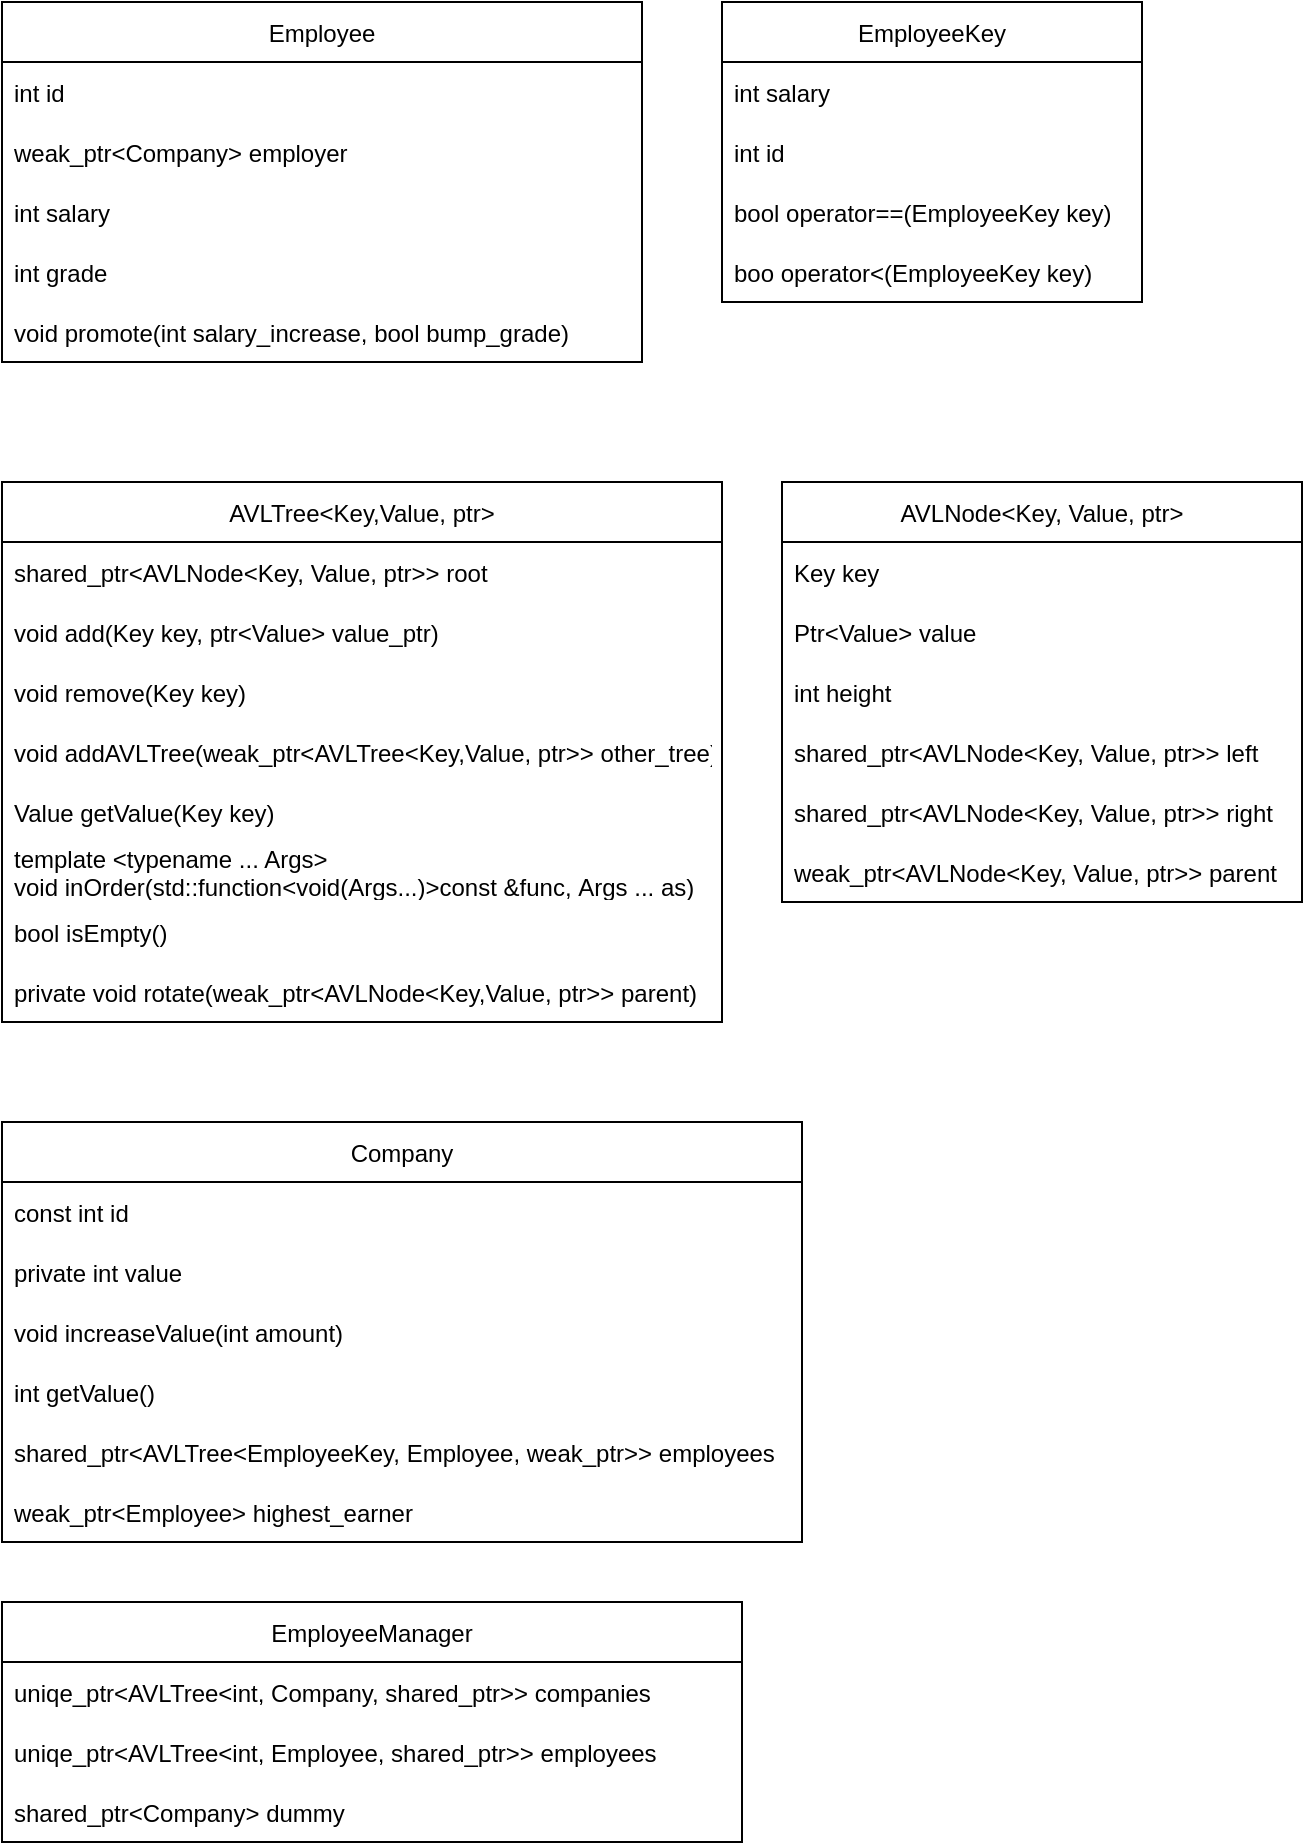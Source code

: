 <mxfile version="17.5.0" type="device"><diagram id="6FkEnTchNGpPIgg0y0L7" name="Page-1"><mxGraphModel dx="1022" dy="428" grid="1" gridSize="10" guides="1" tooltips="1" connect="1" arrows="1" fold="1" page="1" pageScale="1" pageWidth="850" pageHeight="1100" math="0" shadow="0"><root><mxCell id="0"/><mxCell id="1" parent="0"/><mxCell id="yOsI8m10Czzsics0cBX6-1" value="Company" style="swimlane;fontStyle=0;childLayout=stackLayout;horizontal=1;startSize=30;horizontalStack=0;resizeParent=1;resizeParentMax=0;resizeLast=0;collapsible=1;marginBottom=0;" parent="1" vertex="1"><mxGeometry y="600" width="400" height="210" as="geometry"/></mxCell><mxCell id="yOsI8m10Czzsics0cBX6-2" value="const int id" style="text;strokeColor=none;fillColor=none;align=left;verticalAlign=middle;spacingLeft=4;spacingRight=4;overflow=hidden;points=[[0,0.5],[1,0.5]];portConstraint=eastwest;rotatable=0;" parent="yOsI8m10Czzsics0cBX6-1" vertex="1"><mxGeometry y="30" width="400" height="30" as="geometry"/></mxCell><mxCell id="yOsI8m10Czzsics0cBX6-3" value="private int value" style="text;strokeColor=none;fillColor=none;align=left;verticalAlign=middle;spacingLeft=4;spacingRight=4;overflow=hidden;points=[[0,0.5],[1,0.5]];portConstraint=eastwest;rotatable=0;" parent="yOsI8m10Czzsics0cBX6-1" vertex="1"><mxGeometry y="60" width="400" height="30" as="geometry"/></mxCell><mxCell id="yOsI8m10Czzsics0cBX6-47" value="void increaseValue(int amount)" style="text;strokeColor=none;fillColor=none;align=left;verticalAlign=middle;spacingLeft=4;spacingRight=4;overflow=hidden;points=[[0,0.5],[1,0.5]];portConstraint=eastwest;rotatable=0;" parent="yOsI8m10Czzsics0cBX6-1" vertex="1"><mxGeometry y="90" width="400" height="30" as="geometry"/></mxCell><mxCell id="yOsI8m10Czzsics0cBX6-46" value="int getValue()" style="text;strokeColor=none;fillColor=none;align=left;verticalAlign=middle;spacingLeft=4;spacingRight=4;overflow=hidden;points=[[0,0.5],[1,0.5]];portConstraint=eastwest;rotatable=0;" parent="yOsI8m10Czzsics0cBX6-1" vertex="1"><mxGeometry y="120" width="400" height="30" as="geometry"/></mxCell><mxCell id="yOsI8m10Czzsics0cBX6-4" value="shared_ptr&lt;AVLTree&lt;EmployeeKey, Employee, weak_ptr&gt;&gt; employees" style="text;strokeColor=none;fillColor=none;align=left;verticalAlign=middle;spacingLeft=4;spacingRight=4;overflow=hidden;points=[[0,0.5],[1,0.5]];portConstraint=eastwest;rotatable=0;" parent="yOsI8m10Czzsics0cBX6-1" vertex="1"><mxGeometry y="150" width="400" height="30" as="geometry"/></mxCell><mxCell id="yOsI8m10Czzsics0cBX6-5" value="weak_ptr&lt;Employee&gt; highest_earner" style="text;strokeColor=none;fillColor=none;align=left;verticalAlign=middle;spacingLeft=4;spacingRight=4;overflow=hidden;points=[[0,0.5],[1,0.5]];portConstraint=eastwest;rotatable=0;" parent="yOsI8m10Czzsics0cBX6-1" vertex="1"><mxGeometry y="180" width="400" height="30" as="geometry"/></mxCell><mxCell id="yOsI8m10Czzsics0cBX6-7" value="Employee" style="swimlane;fontStyle=0;childLayout=stackLayout;horizontal=1;startSize=30;horizontalStack=0;resizeParent=1;resizeParentMax=0;resizeLast=0;collapsible=1;marginBottom=0;" parent="1" vertex="1"><mxGeometry y="40" width="320" height="180" as="geometry"/></mxCell><mxCell id="yOsI8m10Czzsics0cBX6-8" value="int id" style="text;strokeColor=none;fillColor=none;align=left;verticalAlign=middle;spacingLeft=4;spacingRight=4;overflow=hidden;points=[[0,0.5],[1,0.5]];portConstraint=eastwest;rotatable=0;" parent="yOsI8m10Czzsics0cBX6-7" vertex="1"><mxGeometry y="30" width="320" height="30" as="geometry"/></mxCell><mxCell id="yOsI8m10Czzsics0cBX6-9" value="weak_ptr&lt;Company&gt; employer" style="text;strokeColor=none;fillColor=none;align=left;verticalAlign=middle;spacingLeft=4;spacingRight=4;overflow=hidden;points=[[0,0.5],[1,0.5]];portConstraint=eastwest;rotatable=0;" parent="yOsI8m10Czzsics0cBX6-7" vertex="1"><mxGeometry y="60" width="320" height="30" as="geometry"/></mxCell><mxCell id="yOsI8m10Czzsics0cBX6-10" value="int salary" style="text;strokeColor=none;fillColor=none;align=left;verticalAlign=middle;spacingLeft=4;spacingRight=4;overflow=hidden;points=[[0,0.5],[1,0.5]];portConstraint=eastwest;rotatable=0;" parent="yOsI8m10Czzsics0cBX6-7" vertex="1"><mxGeometry y="90" width="320" height="30" as="geometry"/></mxCell><mxCell id="yOsI8m10Czzsics0cBX6-11" value="int grade" style="text;strokeColor=none;fillColor=none;align=left;verticalAlign=middle;spacingLeft=4;spacingRight=4;overflow=hidden;points=[[0,0.5],[1,0.5]];portConstraint=eastwest;rotatable=0;" parent="yOsI8m10Czzsics0cBX6-7" vertex="1"><mxGeometry y="120" width="320" height="30" as="geometry"/></mxCell><mxCell id="yOsI8m10Czzsics0cBX6-48" value="void promote(int salary_increase, bool bump_grade)" style="text;strokeColor=none;fillColor=none;align=left;verticalAlign=middle;spacingLeft=4;spacingRight=4;overflow=hidden;points=[[0,0.5],[1,0.5]];portConstraint=eastwest;rotatable=0;" parent="yOsI8m10Czzsics0cBX6-7" vertex="1"><mxGeometry y="150" width="320" height="30" as="geometry"/></mxCell><mxCell id="yOsI8m10Czzsics0cBX6-17" value="EmployeeKey" style="swimlane;fontStyle=0;childLayout=stackLayout;horizontal=1;startSize=30;horizontalStack=0;resizeParent=1;resizeParentMax=0;resizeLast=0;collapsible=1;marginBottom=0;" parent="1" vertex="1"><mxGeometry x="360" y="40" width="210" height="150" as="geometry"/></mxCell><mxCell id="yOsI8m10Czzsics0cBX6-18" value="int salary" style="text;strokeColor=none;fillColor=none;align=left;verticalAlign=middle;spacingLeft=4;spacingRight=4;overflow=hidden;points=[[0,0.5],[1,0.5]];portConstraint=eastwest;rotatable=0;" parent="yOsI8m10Czzsics0cBX6-17" vertex="1"><mxGeometry y="30" width="210" height="30" as="geometry"/></mxCell><mxCell id="yOsI8m10Czzsics0cBX6-19" value="int id" style="text;strokeColor=none;fillColor=none;align=left;verticalAlign=middle;spacingLeft=4;spacingRight=4;overflow=hidden;points=[[0,0.5],[1,0.5]];portConstraint=eastwest;rotatable=0;" parent="yOsI8m10Czzsics0cBX6-17" vertex="1"><mxGeometry y="60" width="210" height="30" as="geometry"/></mxCell><mxCell id="yOsI8m10Czzsics0cBX6-50" value="bool operator==(EmployeeKey key)" style="text;strokeColor=none;fillColor=none;align=left;verticalAlign=middle;spacingLeft=4;spacingRight=4;overflow=hidden;points=[[0,0.5],[1,0.5]];portConstraint=eastwest;rotatable=0;" parent="yOsI8m10Czzsics0cBX6-17" vertex="1"><mxGeometry y="90" width="210" height="30" as="geometry"/></mxCell><mxCell id="yOsI8m10Czzsics0cBX6-49" value="boo operator&lt;(EmployeeKey key)" style="text;strokeColor=none;fillColor=none;align=left;verticalAlign=middle;spacingLeft=4;spacingRight=4;overflow=hidden;points=[[0,0.5],[1,0.5]];portConstraint=eastwest;rotatable=0;" parent="yOsI8m10Czzsics0cBX6-17" vertex="1"><mxGeometry y="120" width="210" height="30" as="geometry"/></mxCell><mxCell id="yOsI8m10Czzsics0cBX6-21" value="EmployeeManager" style="swimlane;fontStyle=0;childLayout=stackLayout;horizontal=1;startSize=30;horizontalStack=0;resizeParent=1;resizeParentMax=0;resizeLast=0;collapsible=1;marginBottom=0;" parent="1" vertex="1"><mxGeometry y="840" width="370" height="120" as="geometry"/></mxCell><mxCell id="yOsI8m10Czzsics0cBX6-22" value="uniqe_ptr&lt;AVLTree&lt;int, Company, shared_ptr&gt;&gt; companies" style="text;strokeColor=none;fillColor=none;align=left;verticalAlign=middle;spacingLeft=4;spacingRight=4;overflow=hidden;points=[[0,0.5],[1,0.5]];portConstraint=eastwest;rotatable=0;" parent="yOsI8m10Czzsics0cBX6-21" vertex="1"><mxGeometry y="30" width="370" height="30" as="geometry"/></mxCell><mxCell id="yOsI8m10Czzsics0cBX6-23" value="uniqe_ptr&lt;AVLTree&lt;int, Employee, shared_ptr&gt;&gt; employees" style="text;strokeColor=none;fillColor=none;align=left;verticalAlign=middle;spacingLeft=4;spacingRight=4;overflow=hidden;points=[[0,0.5],[1,0.5]];portConstraint=eastwest;rotatable=0;" parent="yOsI8m10Czzsics0cBX6-21" vertex="1"><mxGeometry y="60" width="370" height="30" as="geometry"/></mxCell><mxCell id="yOsI8m10Czzsics0cBX6-25" value="shared_ptr&lt;Company&gt; dummy" style="text;strokeColor=none;fillColor=none;align=left;verticalAlign=middle;spacingLeft=4;spacingRight=4;overflow=hidden;points=[[0,0.5],[1,0.5]];portConstraint=eastwest;rotatable=0;" parent="yOsI8m10Czzsics0cBX6-21" vertex="1"><mxGeometry y="90" width="370" height="30" as="geometry"/></mxCell><mxCell id="yOsI8m10Czzsics0cBX6-26" value="AVLTree&lt;Key,Value, ptr&gt;" style="swimlane;fontStyle=0;childLayout=stackLayout;horizontal=1;startSize=30;horizontalStack=0;resizeParent=1;resizeParentMax=0;resizeLast=0;collapsible=1;marginBottom=0;" parent="1" vertex="1"><mxGeometry y="280" width="360" height="270" as="geometry"/></mxCell><mxCell id="yOsI8m10Czzsics0cBX6-27" value="shared_ptr&lt;AVLNode&lt;Key, Value, ptr&gt;&gt; root" style="text;strokeColor=none;fillColor=none;align=left;verticalAlign=middle;spacingLeft=4;spacingRight=4;overflow=hidden;points=[[0,0.5],[1,0.5]];portConstraint=eastwest;rotatable=0;" parent="yOsI8m10Czzsics0cBX6-26" vertex="1"><mxGeometry y="30" width="360" height="30" as="geometry"/></mxCell><mxCell id="yOsI8m10Czzsics0cBX6-40" value="void add(Key key, ptr&lt;Value&gt; value_ptr)" style="text;strokeColor=none;fillColor=none;align=left;verticalAlign=middle;spacingLeft=4;spacingRight=4;overflow=hidden;points=[[0,0.5],[1,0.5]];portConstraint=eastwest;rotatable=0;" parent="yOsI8m10Czzsics0cBX6-26" vertex="1"><mxGeometry y="60" width="360" height="30" as="geometry"/></mxCell><mxCell id="yOsI8m10Czzsics0cBX6-41" value="void remove(Key key)" style="text;strokeColor=none;fillColor=none;align=left;verticalAlign=middle;spacingLeft=4;spacingRight=4;overflow=hidden;points=[[0,0.5],[1,0.5]];portConstraint=eastwest;rotatable=0;" parent="yOsI8m10Czzsics0cBX6-26" vertex="1"><mxGeometry y="90" width="360" height="30" as="geometry"/></mxCell><mxCell id="yOsI8m10Czzsics0cBX6-43" value="void addAVLTree(weak_ptr&lt;AVLTree&lt;Key,Value, ptr&gt;&gt; other_tree)" style="text;strokeColor=none;fillColor=none;align=left;verticalAlign=middle;spacingLeft=4;spacingRight=4;overflow=hidden;points=[[0,0.5],[1,0.5]];portConstraint=eastwest;rotatable=0;" parent="yOsI8m10Czzsics0cBX6-26" vertex="1"><mxGeometry y="120" width="360" height="30" as="geometry"/></mxCell><mxCell id="yOsI8m10Czzsics0cBX6-45" value="Value getValue(Key key)" style="text;strokeColor=none;fillColor=none;align=left;verticalAlign=middle;spacingLeft=4;spacingRight=4;overflow=hidden;points=[[0,0.5],[1,0.5]];portConstraint=eastwest;rotatable=0;" parent="yOsI8m10Czzsics0cBX6-26" vertex="1"><mxGeometry y="150" width="360" height="30" as="geometry"/></mxCell><mxCell id="yOsI8m10Czzsics0cBX6-44" value="template &lt;typename ... Args&gt;&#10;void inOrder(std::function&lt;void(Args...)&gt;const &amp;func, Args ... as)" style="text;strokeColor=none;fillColor=none;align=left;verticalAlign=middle;spacingLeft=4;spacingRight=4;overflow=hidden;points=[[0,0.5],[1,0.5]];portConstraint=eastwest;rotatable=0;" parent="yOsI8m10Czzsics0cBX6-26" vertex="1"><mxGeometry y="180" width="360" height="30" as="geometry"/></mxCell><mxCell id="yOsI8m10Czzsics0cBX6-42" value="bool isEmpty()" style="text;strokeColor=none;fillColor=none;align=left;verticalAlign=middle;spacingLeft=4;spacingRight=4;overflow=hidden;points=[[0,0.5],[1,0.5]];portConstraint=eastwest;rotatable=0;" parent="yOsI8m10Czzsics0cBX6-26" vertex="1"><mxGeometry y="210" width="360" height="30" as="geometry"/></mxCell><mxCell id="yOsI8m10Czzsics0cBX6-38" value="private void rotate(weak_ptr&lt;AVLNode&lt;Key,Value, ptr&gt;&gt; parent)" style="text;strokeColor=none;fillColor=none;align=left;verticalAlign=middle;spacingLeft=4;spacingRight=4;overflow=hidden;points=[[0,0.5],[1,0.5]];portConstraint=eastwest;rotatable=0;" parent="yOsI8m10Czzsics0cBX6-26" vertex="1"><mxGeometry y="240" width="360" height="30" as="geometry"/></mxCell><mxCell id="yOsI8m10Czzsics0cBX6-30" value="AVLNode&lt;Key, Value, ptr&gt;" style="swimlane;fontStyle=0;childLayout=stackLayout;horizontal=1;startSize=30;horizontalStack=0;resizeParent=1;resizeParentMax=0;resizeLast=0;collapsible=1;marginBottom=0;" parent="1" vertex="1"><mxGeometry x="390" y="280" width="260" height="210" as="geometry"/></mxCell><mxCell id="yOsI8m10Czzsics0cBX6-31" value="Key key" style="text;strokeColor=none;fillColor=none;align=left;verticalAlign=middle;spacingLeft=4;spacingRight=4;overflow=hidden;points=[[0,0.5],[1,0.5]];portConstraint=eastwest;rotatable=0;" parent="yOsI8m10Czzsics0cBX6-30" vertex="1"><mxGeometry y="30" width="260" height="30" as="geometry"/></mxCell><mxCell id="yOsI8m10Czzsics0cBX6-32" value="Ptr&lt;Value&gt; value" style="text;strokeColor=none;fillColor=none;align=left;verticalAlign=middle;spacingLeft=4;spacingRight=4;overflow=hidden;points=[[0,0.5],[1,0.5]];portConstraint=eastwest;rotatable=0;" parent="yOsI8m10Czzsics0cBX6-30" vertex="1"><mxGeometry y="60" width="260" height="30" as="geometry"/></mxCell><mxCell id="yOsI8m10Czzsics0cBX6-39" value="int height" style="text;strokeColor=none;fillColor=none;align=left;verticalAlign=middle;spacingLeft=4;spacingRight=4;overflow=hidden;points=[[0,0.5],[1,0.5]];portConstraint=eastwest;rotatable=0;" parent="yOsI8m10Czzsics0cBX6-30" vertex="1"><mxGeometry y="90" width="260" height="30" as="geometry"/></mxCell><mxCell id="yOsI8m10Czzsics0cBX6-33" value="shared_ptr&lt;AVLNode&lt;Key, Value, ptr&gt;&gt; left" style="text;strokeColor=none;fillColor=none;align=left;verticalAlign=middle;spacingLeft=4;spacingRight=4;overflow=hidden;points=[[0,0.5],[1,0.5]];portConstraint=eastwest;rotatable=0;" parent="yOsI8m10Czzsics0cBX6-30" vertex="1"><mxGeometry y="120" width="260" height="30" as="geometry"/></mxCell><mxCell id="yOsI8m10Czzsics0cBX6-35" value="shared_ptr&lt;AVLNode&lt;Key, Value, ptr&gt;&gt; right" style="text;strokeColor=none;fillColor=none;align=left;verticalAlign=middle;spacingLeft=4;spacingRight=4;overflow=hidden;points=[[0,0.5],[1,0.5]];portConstraint=eastwest;rotatable=0;" parent="yOsI8m10Czzsics0cBX6-30" vertex="1"><mxGeometry y="150" width="260" height="30" as="geometry"/></mxCell><mxCell id="yOsI8m10Czzsics0cBX6-34" value="weak_ptr&lt;AVLNode&lt;Key, Value, ptr&gt;&gt; parent" style="text;strokeColor=none;fillColor=none;align=left;verticalAlign=middle;spacingLeft=4;spacingRight=4;overflow=hidden;points=[[0,0.5],[1,0.5]];portConstraint=eastwest;rotatable=0;" parent="yOsI8m10Czzsics0cBX6-30" vertex="1"><mxGeometry y="180" width="260" height="30" as="geometry"/></mxCell></root></mxGraphModel></diagram></mxfile>